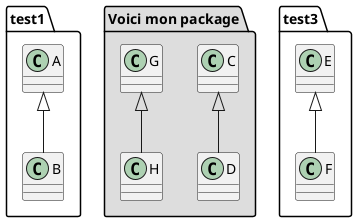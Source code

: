 {
  "sha1": "6ihz6bob3yugyc3rlau154pfkj45zwu",
  "insertion": {
    "when": "2024-05-30T20:48:21.030Z",
    "user": "plantuml@gmail.com"
  }
}
@startuml
package test1 {
A <|-- B
}
package "Voici mon package" #DDDDDD {
C <|-- D
}

package test3 {
E <|-- F
}

package "Voici mon package" #DDDDDD {
G <|-- H
}

@enduml
